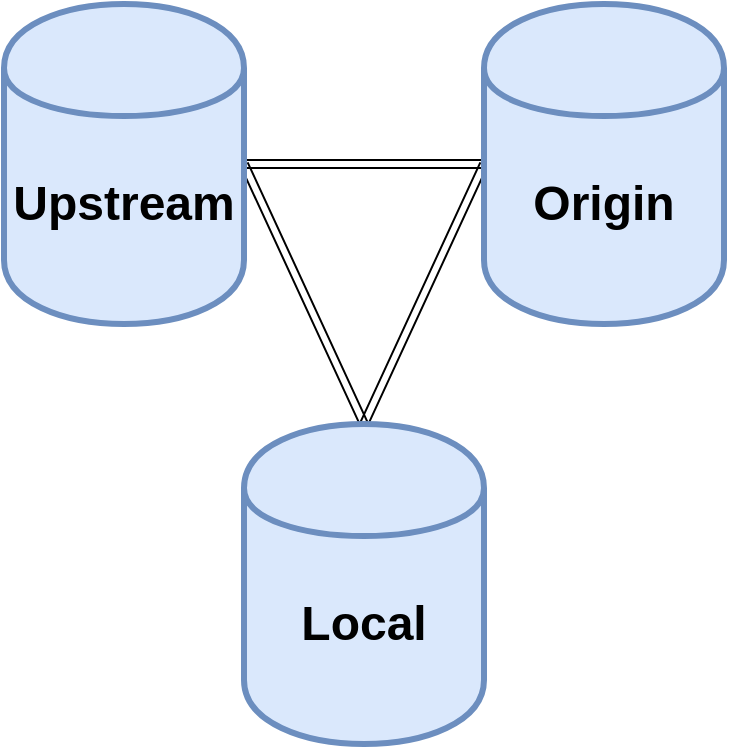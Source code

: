 <mxfile version="13.4.5" type="device"><diagram id="1vah80A7K6ktCt1jhF-4" name="Page-1"><mxGraphModel dx="1106" dy="1003" grid="1" gridSize="10" guides="1" tooltips="1" connect="1" arrows="1" fold="1" page="1" pageScale="1" pageWidth="850" pageHeight="1100" background="#ffffff" math="0" shadow="0"><root><mxCell id="0"/><mxCell id="1" parent="0"/><mxCell id="GAF7Az4xLPFggu_e14xt-17" style="edgeStyle=orthogonalEdgeStyle;shape=link;rounded=0;orthogonalLoop=1;jettySize=auto;html=1;exitX=1;exitY=0.5;exitDx=0;exitDy=0;entryX=0;entryY=0.5;entryDx=0;entryDy=0;" parent="1" source="10" target="GAF7Az4xLPFggu_e14xt-15" edge="1"><mxGeometry relative="1" as="geometry"/></mxCell><mxCell id="GAF7Az4xLPFggu_e14xt-19" style="edgeStyle=none;shape=link;rounded=0;orthogonalLoop=1;jettySize=auto;html=1;exitX=1;exitY=0.5;exitDx=0;exitDy=0;entryX=0.5;entryY=0;entryDx=0;entryDy=0;" parent="1" source="10" target="GAF7Az4xLPFggu_e14xt-16" edge="1"><mxGeometry relative="1" as="geometry"/></mxCell><mxCell id="10" value="&lt;h1&gt;Upstream&lt;/h1&gt;" style="shape=cylinder;whiteSpace=wrap;html=1;boundedLbl=1;strokeWidth=3;align=center;fillColor=#dae8fc;strokeColor=#6c8ebf;" parent="1" vertex="1"><mxGeometry x="40" y="40" width="120" height="160" as="geometry"/></mxCell><mxCell id="GAF7Az4xLPFggu_e14xt-18" style="shape=link;rounded=0;orthogonalLoop=1;jettySize=auto;html=1;exitX=0;exitY=0.5;exitDx=0;exitDy=0;entryX=0.5;entryY=0;entryDx=0;entryDy=0;" parent="1" source="GAF7Az4xLPFggu_e14xt-15" target="GAF7Az4xLPFggu_e14xt-16" edge="1"><mxGeometry relative="1" as="geometry"/></mxCell><mxCell id="GAF7Az4xLPFggu_e14xt-15" value="&lt;h1&gt;Origin&lt;/h1&gt;" style="shape=cylinder;whiteSpace=wrap;html=1;boundedLbl=1;strokeWidth=3;align=center;fillColor=#dae8fc;strokeColor=#6c8ebf;" parent="1" vertex="1"><mxGeometry x="280" y="40" width="120" height="160" as="geometry"/></mxCell><mxCell id="GAF7Az4xLPFggu_e14xt-16" value="&lt;h1&gt;Local&lt;/h1&gt;" style="shape=cylinder;whiteSpace=wrap;html=1;boundedLbl=1;strokeWidth=3;align=center;fillColor=#dae8fc;strokeColor=#6c8ebf;" parent="1" vertex="1"><mxGeometry x="160" y="250" width="120" height="160" as="geometry"/></mxCell></root></mxGraphModel></diagram></mxfile>